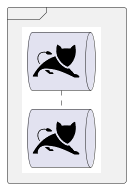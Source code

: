{
  "sha1": "7owe4nvtmf2theylksvmg33y13jgv3v",
  "insertion": {
    "when": "2024-05-30T20:48:21.246Z",
    "url": "https://forum.plantuml.net/10940/issues-with-diagrams-within-diagrams",
    "user": "plantuml@gmail.com"
  }
}
@startuml
frame FooBar  [
{{
    !include <cloudinsight/tomcat>
    queue "<$tomcat>" as cmds

}}
]
@enduml
